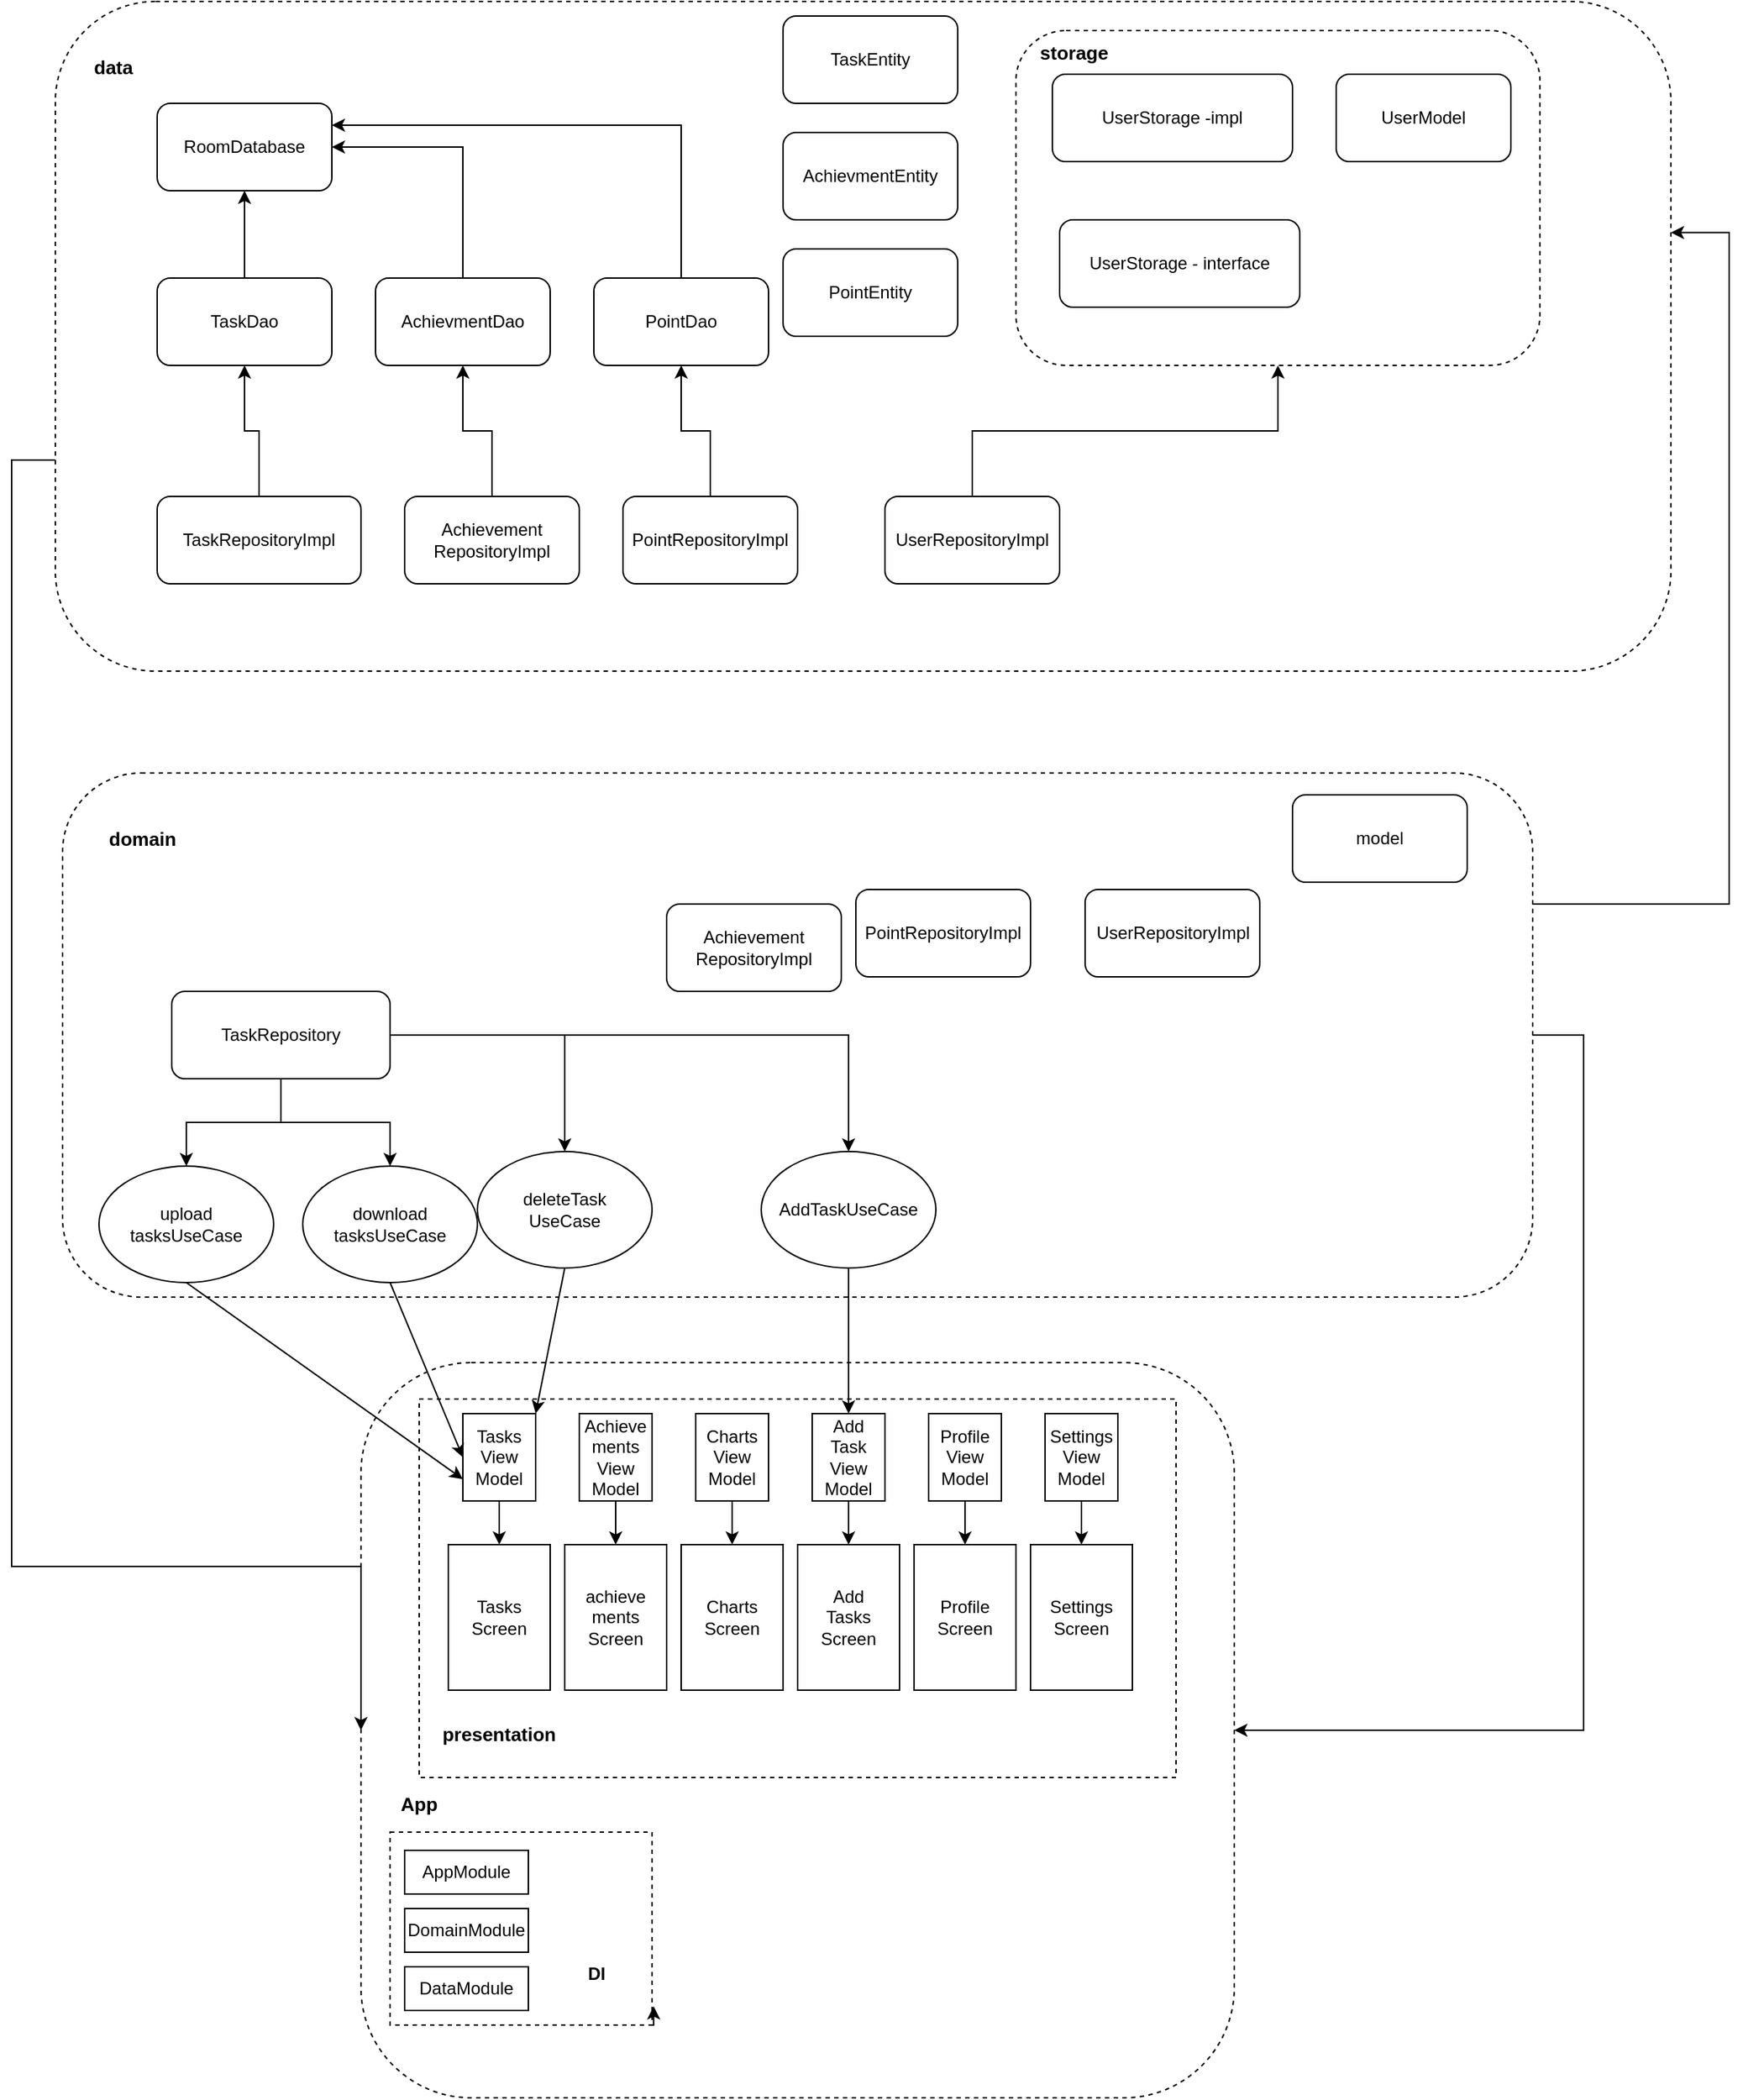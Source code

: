 <mxfile version="24.7.8">
  <diagram id="cwIRp_KXKwPp0aOuLG4Q" name="Страница — 1">
    <mxGraphModel dx="1793" dy="5736" grid="1" gridSize="10" guides="1" tooltips="1" connect="1" arrows="1" fold="1" page="1" pageScale="1" pageWidth="3300" pageHeight="4681" math="0" shadow="0">
      <root>
        <mxCell id="0" />
        <mxCell id="1" parent="0" />
        <mxCell id="tZ8Ya-4mFZi0hfj2rR8u-3" value="" style="rounded=1;whiteSpace=wrap;html=1;dashed=1;" parent="1" vertex="1">
          <mxGeometry x="360" y="805" width="600" height="505" as="geometry" />
        </mxCell>
        <mxCell id="YRH8JHqfD0DxMbFeHIv--7" value="" style="rounded=0;whiteSpace=wrap;html=1;dashed=1;strokeWidth=1;perimeterSpacing=0;" parent="1" vertex="1">
          <mxGeometry x="400" y="830" width="520" height="260" as="geometry" />
        </mxCell>
        <mxCell id="tZ8Ya-4mFZi0hfj2rR8u-40" style="edgeStyle=orthogonalEdgeStyle;rounded=0;orthogonalLoop=1;jettySize=auto;html=1;entryX=1;entryY=0.5;entryDx=0;entryDy=0;" parent="1" source="tZ8Ya-4mFZi0hfj2rR8u-1" target="tZ8Ya-4mFZi0hfj2rR8u-3" edge="1">
          <mxGeometry relative="1" as="geometry">
            <Array as="points">
              <mxPoint x="1200" y="580" />
              <mxPoint x="1200" y="1058" />
            </Array>
          </mxGeometry>
        </mxCell>
        <mxCell id="tZ8Ya-4mFZi0hfj2rR8u-1" value="" style="rounded=1;whiteSpace=wrap;html=1;dashed=1;" parent="1" vertex="1">
          <mxGeometry x="155" y="400" width="1010" height="360" as="geometry" />
        </mxCell>
        <mxCell id="tZ8Ya-4mFZi0hfj2rR8u-41" style="edgeStyle=orthogonalEdgeStyle;rounded=0;orthogonalLoop=1;jettySize=auto;html=1;entryX=0;entryY=0.5;entryDx=0;entryDy=0;" parent="1" source="tZ8Ya-4mFZi0hfj2rR8u-2" target="tZ8Ya-4mFZi0hfj2rR8u-3" edge="1">
          <mxGeometry relative="1" as="geometry">
            <Array as="points">
              <mxPoint x="120" y="185" />
              <mxPoint x="120" y="945" />
            </Array>
          </mxGeometry>
        </mxCell>
        <mxCell id="tZ8Ya-4mFZi0hfj2rR8u-2" value="" style="rounded=1;whiteSpace=wrap;html=1;dashed=1;" parent="1" vertex="1">
          <mxGeometry x="150" y="-130" width="1110" height="460" as="geometry" />
        </mxCell>
        <mxCell id="NZPwfSG9De3y8GBdhfHq-1" style="edgeStyle=orthogonalEdgeStyle;rounded=0;orthogonalLoop=1;jettySize=auto;html=1;exitX=0.5;exitY=1;exitDx=0;exitDy=0;entryX=0.5;entryY=0;entryDx=0;entryDy=0;" parent="1" source="tZ8Ya-4mFZi0hfj2rR8u-4" target="cGKRp5_Mn36SzZ9TuBNz-1" edge="1">
          <mxGeometry relative="1" as="geometry" />
        </mxCell>
        <mxCell id="tZ8Ya-4mFZi0hfj2rR8u-4" value="&lt;div&gt;&lt;span style=&quot;white-space-collapse: preserve;&quot; data-src-align=&quot;0:6&quot; class=&quot;EzKURWReUAB5oZgtQNkl&quot;&gt;Tasks&lt;/span&gt;&lt;/div&gt;&lt;div&gt;View&lt;br&gt;Model&lt;/div&gt;" style="rounded=0;whiteSpace=wrap;html=1;" parent="1" vertex="1">
          <mxGeometry x="430" y="840" width="50" height="60" as="geometry" />
        </mxCell>
        <mxCell id="tZ8Ya-4mFZi0hfj2rR8u-5" value="&lt;font style=&quot;vertical-align: inherit;&quot;&gt;&lt;font style=&quot;vertical-align: inherit;&quot;&gt;Аpp&lt;br&gt;&lt;/font&gt;&lt;/font&gt;" style="text;html=1;strokeColor=none;fillColor=none;align=center;verticalAlign=middle;whiteSpace=wrap;rounded=0;fontStyle=1;fontSize=13;" parent="1" vertex="1">
          <mxGeometry x="370" y="1087.5" width="60" height="40" as="geometry" />
        </mxCell>
        <mxCell id="tZ8Ya-4mFZi0hfj2rR8u-8" value="domain" style="text;html=1;strokeColor=none;fillColor=none;align=center;verticalAlign=middle;whiteSpace=wrap;rounded=0;fontStyle=1;fontSize=13;" parent="1" vertex="1">
          <mxGeometry x="170" y="430" width="80" height="30" as="geometry" />
        </mxCell>
        <mxCell id="tZ8Ya-4mFZi0hfj2rR8u-9" value="data" style="text;html=1;strokeColor=none;fillColor=none;align=center;verticalAlign=middle;whiteSpace=wrap;rounded=0;fontStyle=1;fontSize=13;" parent="1" vertex="1">
          <mxGeometry x="160" y="-100" width="60" height="30" as="geometry" />
        </mxCell>
        <mxCell id="tZ8Ya-4mFZi0hfj2rR8u-10" value="&lt;span style=&quot;white-space-collapse: preserve;&quot; data-src-align=&quot;0:8&quot; class=&quot;EzKURWReUAB5oZgtQNkl&quot;&gt;upload&lt;/span&gt;&lt;div&gt;&lt;span style=&quot;white-space-collapse: preserve;&quot; data-src-align=&quot;12:8&quot; class=&quot;EzKURWReUAB5oZgtQNkl&quot;&gt;tasksUseCase&lt;/span&gt;&lt;/div&gt;" style="ellipse;whiteSpace=wrap;html=1;" parent="1" vertex="1">
          <mxGeometry x="180" y="670" width="120" height="80" as="geometry" />
        </mxCell>
        <mxCell id="tZ8Ya-4mFZi0hfj2rR8u-11" value="&lt;span style=&quot;white-space-collapse: preserve;&quot; data-src-align=&quot;31:4&quot; class=&quot;EzKURWReUAB5oZgtQNkl&quot;&gt;&lt;span data-src-align=&quot;0:6&quot; class=&quot;EzKURWReUAB5oZgtQNkl&quot;&gt;&lt;span data-src-align=&quot;0:7&quot; class=&quot;EzKURWReUAB5oZgtQNkl&quot;&gt;download&lt;/span&gt; tasks&lt;/span&gt;UseCase&lt;/span&gt;" style="ellipse;whiteSpace=wrap;html=1;" parent="1" vertex="1">
          <mxGeometry x="320" y="670" width="120" height="80" as="geometry" />
        </mxCell>
        <mxCell id="tZ8Ya-4mFZi0hfj2rR8u-17" value="" style="endArrow=classic;html=1;rounded=0;exitX=0.5;exitY=1;exitDx=0;exitDy=0;entryX=0;entryY=0.75;entryDx=0;entryDy=0;" parent="1" source="tZ8Ya-4mFZi0hfj2rR8u-10" target="tZ8Ya-4mFZi0hfj2rR8u-4" edge="1">
          <mxGeometry width="50" height="50" relative="1" as="geometry">
            <mxPoint x="700" y="750" as="sourcePoint" />
            <mxPoint x="750" y="700" as="targetPoint" />
          </mxGeometry>
        </mxCell>
        <mxCell id="tZ8Ya-4mFZi0hfj2rR8u-18" value="" style="endArrow=classic;html=1;rounded=0;exitX=0.5;exitY=1;exitDx=0;exitDy=0;entryX=0;entryY=0.5;entryDx=0;entryDy=0;" parent="1" source="tZ8Ya-4mFZi0hfj2rR8u-11" target="tZ8Ya-4mFZi0hfj2rR8u-4" edge="1">
          <mxGeometry width="50" height="50" relative="1" as="geometry">
            <mxPoint x="700" y="750" as="sourcePoint" />
            <mxPoint x="750" y="700" as="targetPoint" />
          </mxGeometry>
        </mxCell>
        <mxCell id="tZ8Ya-4mFZi0hfj2rR8u-26" style="edgeStyle=orthogonalEdgeStyle;rounded=0;orthogonalLoop=1;jettySize=auto;html=1;" parent="1" source="tZ8Ya-4mFZi0hfj2rR8u-24" target="tZ8Ya-4mFZi0hfj2rR8u-10" edge="1">
          <mxGeometry relative="1" as="geometry" />
        </mxCell>
        <mxCell id="tZ8Ya-4mFZi0hfj2rR8u-27" style="edgeStyle=orthogonalEdgeStyle;rounded=0;orthogonalLoop=1;jettySize=auto;html=1;" parent="1" source="tZ8Ya-4mFZi0hfj2rR8u-24" target="tZ8Ya-4mFZi0hfj2rR8u-11" edge="1">
          <mxGeometry relative="1" as="geometry" />
        </mxCell>
        <mxCell id="eqSFq4JWVnyqT5bBwnX6-21" style="edgeStyle=orthogonalEdgeStyle;rounded=0;orthogonalLoop=1;jettySize=auto;html=1;exitX=1;exitY=0.5;exitDx=0;exitDy=0;entryX=0.5;entryY=0;entryDx=0;entryDy=0;" parent="1" source="tZ8Ya-4mFZi0hfj2rR8u-24" target="eqSFq4JWVnyqT5bBwnX6-19" edge="1">
          <mxGeometry relative="1" as="geometry" />
        </mxCell>
        <mxCell id="tZ8Ya-4mFZi0hfj2rR8u-24" value="TaskRepository" style="rounded=1;whiteSpace=wrap;html=1;" parent="1" vertex="1">
          <mxGeometry x="230" y="550" width="150" height="60" as="geometry" />
        </mxCell>
        <mxCell id="tZ8Ya-4mFZi0hfj2rR8u-28" value="model" style="rounded=1;whiteSpace=wrap;html=1;" parent="1" vertex="1">
          <mxGeometry x="1000" y="415" width="120" height="60" as="geometry" />
        </mxCell>
        <mxCell id="tZ8Ya-4mFZi0hfj2rR8u-30" value="" style="rounded=1;whiteSpace=wrap;html=1;dashed=1;" parent="1" vertex="1">
          <mxGeometry x="810" y="-110" width="360" height="230" as="geometry" />
        </mxCell>
        <mxCell id="tZ8Ya-4mFZi0hfj2rR8u-32" value="storage" style="text;html=1;strokeColor=none;fillColor=none;align=center;verticalAlign=middle;whiteSpace=wrap;rounded=0;fontStyle=1;fontSize=13;" parent="1" vertex="1">
          <mxGeometry x="820" y="-110" width="60" height="30" as="geometry" />
        </mxCell>
        <mxCell id="tZ8Ya-4mFZi0hfj2rR8u-33" value="UserStorage - interface" style="rounded=1;whiteSpace=wrap;html=1;" parent="1" vertex="1">
          <mxGeometry x="840" y="20" width="165" height="60" as="geometry" />
        </mxCell>
        <mxCell id="tZ8Ya-4mFZi0hfj2rR8u-35" value="UserModel" style="rounded=1;whiteSpace=wrap;html=1;" parent="1" vertex="1">
          <mxGeometry x="1030" y="-80" width="120" height="60" as="geometry" />
        </mxCell>
        <mxCell id="tZ8Ya-4mFZi0hfj2rR8u-36" value="UserStorage -impl" style="rounded=1;whiteSpace=wrap;html=1;" parent="1" vertex="1">
          <mxGeometry x="835" y="-80" width="165" height="60" as="geometry" />
        </mxCell>
        <mxCell id="tZ8Ya-4mFZi0hfj2rR8u-39" style="edgeStyle=orthogonalEdgeStyle;rounded=0;orthogonalLoop=1;jettySize=auto;html=1;exitX=1;exitY=0.25;exitDx=0;exitDy=0;entryX=1;entryY=0.345;entryDx=0;entryDy=0;entryPerimeter=0;" parent="1" source="tZ8Ya-4mFZi0hfj2rR8u-1" target="tZ8Ya-4mFZi0hfj2rR8u-2" edge="1">
          <mxGeometry relative="1" as="geometry">
            <Array as="points">
              <mxPoint x="1300" y="490" />
              <mxPoint x="1300" y="29" />
            </Array>
          </mxGeometry>
        </mxCell>
        <mxCell id="cGKRp5_Mn36SzZ9TuBNz-1" value="&lt;div&gt;&lt;span style=&quot;white-space-collapse: preserve; background-color: initial;&quot;&gt;Tasks&lt;/span&gt;&lt;/div&gt;&lt;div&gt;Screen&lt;/div&gt;" style="rounded=0;whiteSpace=wrap;html=1;" parent="1" vertex="1">
          <mxGeometry x="420" y="930" width="70" height="100" as="geometry" />
        </mxCell>
        <mxCell id="YRH8JHqfD0DxMbFeHIv--2" value="" style="rounded=0;whiteSpace=wrap;html=1;dashed=1;" parent="1" vertex="1">
          <mxGeometry x="380" y="1127.5" width="180" height="132.5" as="geometry" />
        </mxCell>
        <mxCell id="YRH8JHqfD0DxMbFeHIv--3" value="&lt;font style=&quot;vertical-align: inherit;&quot;&gt;&lt;font style=&quot;vertical-align: inherit;&quot;&gt;АppModule&lt;/font&gt;&lt;/font&gt;" style="rounded=0;whiteSpace=wrap;html=1;" parent="1" vertex="1">
          <mxGeometry x="390" y="1140" width="85" height="30" as="geometry" />
        </mxCell>
        <mxCell id="YRH8JHqfD0DxMbFeHIv--4" value="&lt;font style=&quot;vertical-align: inherit;&quot;&gt;&lt;font style=&quot;vertical-align: inherit;&quot;&gt;&lt;font style=&quot;vertical-align: inherit;&quot;&gt;&lt;font style=&quot;vertical-align: inherit;&quot;&gt;DomainModule&lt;/font&gt;&lt;/font&gt;&lt;/font&gt;&lt;/font&gt;" style="rounded=0;whiteSpace=wrap;html=1;" parent="1" vertex="1">
          <mxGeometry x="390" y="1180" width="85" height="30" as="geometry" />
        </mxCell>
        <mxCell id="YRH8JHqfD0DxMbFeHIv--5" value="&lt;font style=&quot;vertical-align: inherit;&quot;&gt;&lt;font style=&quot;vertical-align: inherit;&quot;&gt;&lt;font style=&quot;vertical-align: inherit;&quot;&gt;&lt;font style=&quot;vertical-align: inherit;&quot;&gt;DataModule&lt;/font&gt;&lt;/font&gt;&lt;/font&gt;&lt;/font&gt;" style="rounded=0;whiteSpace=wrap;html=1;" parent="1" vertex="1">
          <mxGeometry x="390" y="1220" width="85" height="30" as="geometry" />
        </mxCell>
        <mxCell id="YRH8JHqfD0DxMbFeHIv--6" value="&lt;b&gt;&lt;font style=&quot;vertical-align: inherit;&quot;&gt;&lt;font style=&quot;vertical-align: inherit;&quot;&gt;DI&lt;/font&gt;&lt;/font&gt;&lt;/b&gt;" style="text;html=1;strokeColor=none;fillColor=none;align=center;verticalAlign=middle;whiteSpace=wrap;rounded=0;" parent="1" vertex="1">
          <mxGeometry x="492.5" y="1210" width="57.5" height="30" as="geometry" />
        </mxCell>
        <mxCell id="YRH8JHqfD0DxMbFeHIv--8" value="&lt;font style=&quot;vertical-align: inherit;&quot;&gt;&lt;font style=&quot;vertical-align: inherit;&quot;&gt;presentation&lt;br&gt;&lt;/font&gt;&lt;/font&gt;" style="text;html=1;strokeColor=none;fillColor=none;align=center;verticalAlign=middle;whiteSpace=wrap;rounded=0;fontStyle=1;fontSize=13;" parent="1" vertex="1">
          <mxGeometry x="410" y="1040" width="90" height="40" as="geometry" />
        </mxCell>
        <mxCell id="NZPwfSG9De3y8GBdhfHq-2" style="edgeStyle=orthogonalEdgeStyle;rounded=0;orthogonalLoop=1;jettySize=auto;html=1;exitX=1;exitY=1;exitDx=0;exitDy=0;entryX=1.006;entryY=0.903;entryDx=0;entryDy=0;entryPerimeter=0;" parent="1" source="YRH8JHqfD0DxMbFeHIv--2" target="YRH8JHqfD0DxMbFeHIv--2" edge="1">
          <mxGeometry relative="1" as="geometry" />
        </mxCell>
        <mxCell id="eqSFq4JWVnyqT5bBwnX6-9" style="edgeStyle=orthogonalEdgeStyle;rounded=0;orthogonalLoop=1;jettySize=auto;html=1;exitX=0.5;exitY=1;exitDx=0;exitDy=0;" parent="1" source="eqSFq4JWVnyqT5bBwnX6-1" target="eqSFq4JWVnyqT5bBwnX6-2" edge="1">
          <mxGeometry relative="1" as="geometry" />
        </mxCell>
        <mxCell id="eqSFq4JWVnyqT5bBwnX6-1" value="&lt;div&gt;&lt;span style=&quot;white-space-collapse: preserve;&quot;&gt;Achieve&lt;/span&gt;&lt;/div&gt;&lt;div&gt;&lt;span style=&quot;white-space-collapse: preserve;&quot;&gt;ments&lt;/span&gt;&lt;br&gt;&lt;/div&gt;&lt;div&gt;View&lt;br&gt;Model&lt;/div&gt;" style="rounded=0;whiteSpace=wrap;html=1;" parent="1" vertex="1">
          <mxGeometry x="510" y="840" width="50" height="60" as="geometry" />
        </mxCell>
        <mxCell id="eqSFq4JWVnyqT5bBwnX6-2" value="&lt;div&gt;&lt;span style=&quot;white-space-collapse: preserve;&quot;&gt;achieve&lt;/span&gt;&lt;/div&gt;&lt;div&gt;&lt;span style=&quot;white-space-collapse: preserve;&quot;&gt;ments&lt;/span&gt;&lt;br&gt;&lt;/div&gt;&lt;div&gt;Screen&lt;/div&gt;" style="rounded=0;whiteSpace=wrap;html=1;" parent="1" vertex="1">
          <mxGeometry x="500" y="930" width="70" height="100" as="geometry" />
        </mxCell>
        <mxCell id="eqSFq4JWVnyqT5bBwnX6-3" value="&lt;div&gt;&lt;span style=&quot;white-space-collapse: preserve;&quot; data-src-align=&quot;8:7&quot; class=&quot;EzKURWReUAB5oZgtQNkl&quot;&gt;Charts&lt;/span&gt;&lt;br&gt;&lt;/div&gt;&lt;div&gt;Screen&lt;/div&gt;" style="rounded=0;whiteSpace=wrap;html=1;" parent="1" vertex="1">
          <mxGeometry x="580" y="930" width="70" height="100" as="geometry" />
        </mxCell>
        <mxCell id="eqSFq4JWVnyqT5bBwnX6-4" value="&lt;div&gt;&lt;span style=&quot;white-space-collapse: preserve; background-color: initial;&quot;&gt;Add&lt;/span&gt;&lt;/div&gt;&lt;div&gt;&lt;span style=&quot;white-space-collapse: preserve; background-color: initial;&quot;&gt;Tasks&lt;/span&gt;&lt;/div&gt;&lt;div&gt;Screen&lt;/div&gt;" style="rounded=0;whiteSpace=wrap;html=1;" parent="1" vertex="1">
          <mxGeometry x="660" y="930" width="70" height="100" as="geometry" />
        </mxCell>
        <mxCell id="eqSFq4JWVnyqT5bBwnX6-5" value="&lt;div&gt;&lt;span style=&quot;white-space-collapse: preserve;&quot; data-src-align=&quot;0:7&quot; class=&quot;EzKURWReUAB5oZgtQNkl&quot;&gt;Profile&lt;/span&gt;&lt;br&gt;&lt;/div&gt;&lt;div&gt;Screen&lt;/div&gt;" style="rounded=0;whiteSpace=wrap;html=1;" parent="1" vertex="1">
          <mxGeometry x="740" y="930" width="70" height="100" as="geometry" />
        </mxCell>
        <mxCell id="eqSFq4JWVnyqT5bBwnX6-10" style="edgeStyle=orthogonalEdgeStyle;rounded=0;orthogonalLoop=1;jettySize=auto;html=1;exitX=0.5;exitY=1;exitDx=0;exitDy=0;" parent="1" source="eqSFq4JWVnyqT5bBwnX6-6" target="eqSFq4JWVnyqT5bBwnX6-3" edge="1">
          <mxGeometry relative="1" as="geometry" />
        </mxCell>
        <mxCell id="eqSFq4JWVnyqT5bBwnX6-6" value="&lt;div&gt;&lt;span style=&quot;white-space-collapse: preserve;&quot; data-src-align=&quot;8:7&quot; class=&quot;EzKURWReUAB5oZgtQNkl&quot;&gt;Charts&lt;/span&gt;&lt;br&gt;&lt;/div&gt;&lt;div&gt;View&lt;br&gt;Model&lt;/div&gt;" style="rounded=0;whiteSpace=wrap;html=1;" parent="1" vertex="1">
          <mxGeometry x="590" y="840" width="50" height="60" as="geometry" />
        </mxCell>
        <mxCell id="eqSFq4JWVnyqT5bBwnX6-11" style="edgeStyle=orthogonalEdgeStyle;rounded=0;orthogonalLoop=1;jettySize=auto;html=1;exitX=0.5;exitY=1;exitDx=0;exitDy=0;entryX=0.5;entryY=0;entryDx=0;entryDy=0;" parent="1" source="eqSFq4JWVnyqT5bBwnX6-7" target="eqSFq4JWVnyqT5bBwnX6-4" edge="1">
          <mxGeometry relative="1" as="geometry" />
        </mxCell>
        <mxCell id="eqSFq4JWVnyqT5bBwnX6-7" value="&lt;div&gt;&lt;span style=&quot;white-space-collapse: preserve;&quot; data-src-align=&quot;0:6&quot; class=&quot;EzKURWReUAB5oZgtQNkl&quot;&gt;Add&lt;/span&gt;&lt;/div&gt;&lt;div&gt;&lt;span style=&quot;white-space-collapse: preserve;&quot; data-src-align=&quot;0:6&quot; class=&quot;EzKURWReUAB5oZgtQNkl&quot;&gt;Task&lt;/span&gt;&lt;/div&gt;&lt;div&gt;View&lt;br&gt;Model&lt;/div&gt;" style="rounded=0;whiteSpace=wrap;html=1;" parent="1" vertex="1">
          <mxGeometry x="670" y="840" width="50" height="60" as="geometry" />
        </mxCell>
        <mxCell id="eqSFq4JWVnyqT5bBwnX6-12" style="edgeStyle=orthogonalEdgeStyle;rounded=0;orthogonalLoop=1;jettySize=auto;html=1;exitX=0.5;exitY=1;exitDx=0;exitDy=0;entryX=0.5;entryY=0;entryDx=0;entryDy=0;" parent="1" source="eqSFq4JWVnyqT5bBwnX6-8" target="eqSFq4JWVnyqT5bBwnX6-5" edge="1">
          <mxGeometry relative="1" as="geometry" />
        </mxCell>
        <mxCell id="eqSFq4JWVnyqT5bBwnX6-8" value="&lt;div&gt;&lt;span style=&quot;white-space-collapse: preserve;&quot; data-src-align=&quot;0:7&quot; class=&quot;EzKURWReUAB5oZgtQNkl&quot;&gt;Profile&lt;/span&gt;&lt;br&gt;&lt;/div&gt;&lt;div&gt;View&lt;br&gt;Model&lt;/div&gt;" style="rounded=0;whiteSpace=wrap;html=1;" parent="1" vertex="1">
          <mxGeometry x="750" y="840" width="50" height="60" as="geometry" />
        </mxCell>
        <mxCell id="eqSFq4JWVnyqT5bBwnX6-13" value="&lt;div&gt;&lt;span style=&quot;white-space-collapse: preserve;&quot; data-src-align=&quot;0:9&quot; class=&quot;EzKURWReUAB5oZgtQNkl&quot;&gt;Settings&lt;/span&gt;&lt;br&gt;&lt;/div&gt;&lt;div&gt;Screen&lt;/div&gt;" style="rounded=0;whiteSpace=wrap;html=1;" parent="1" vertex="1">
          <mxGeometry x="820" y="930" width="70" height="100" as="geometry" />
        </mxCell>
        <mxCell id="eqSFq4JWVnyqT5bBwnX6-15" style="edgeStyle=orthogonalEdgeStyle;rounded=0;orthogonalLoop=1;jettySize=auto;html=1;exitX=0.5;exitY=1;exitDx=0;exitDy=0;entryX=0.5;entryY=0;entryDx=0;entryDy=0;" parent="1" source="eqSFq4JWVnyqT5bBwnX6-14" target="eqSFq4JWVnyqT5bBwnX6-13" edge="1">
          <mxGeometry relative="1" as="geometry" />
        </mxCell>
        <mxCell id="eqSFq4JWVnyqT5bBwnX6-14" value="&lt;div&gt;&lt;span style=&quot;white-space-collapse: preserve;&quot; data-src-align=&quot;0:9&quot; class=&quot;EzKURWReUAB5oZgtQNkl&quot;&gt;Settings&lt;/span&gt;&lt;br&gt;&lt;/div&gt;&lt;div&gt;View&lt;br&gt;Model&lt;/div&gt;" style="rounded=0;whiteSpace=wrap;html=1;" parent="1" vertex="1">
          <mxGeometry x="830" y="840" width="50" height="60" as="geometry" />
        </mxCell>
        <mxCell id="eqSFq4JWVnyqT5bBwnX6-16" value="AddTaskUseCase" style="ellipse;whiteSpace=wrap;html=1;" parent="1" vertex="1">
          <mxGeometry x="635" y="660" width="120" height="80" as="geometry" />
        </mxCell>
        <mxCell id="eqSFq4JWVnyqT5bBwnX6-18" style="edgeStyle=orthogonalEdgeStyle;rounded=0;orthogonalLoop=1;jettySize=auto;html=1;exitX=1;exitY=0.5;exitDx=0;exitDy=0;entryX=0.5;entryY=0;entryDx=0;entryDy=0;" parent="1" source="tZ8Ya-4mFZi0hfj2rR8u-24" target="eqSFq4JWVnyqT5bBwnX6-16" edge="1">
          <mxGeometry relative="1" as="geometry" />
        </mxCell>
        <mxCell id="eqSFq4JWVnyqT5bBwnX6-19" value="deleteTask&lt;div&gt;UseCase&lt;/div&gt;" style="ellipse;whiteSpace=wrap;html=1;" parent="1" vertex="1">
          <mxGeometry x="440" y="660" width="120" height="80" as="geometry" />
        </mxCell>
        <mxCell id="eqSFq4JWVnyqT5bBwnX6-22" value="" style="endArrow=classic;html=1;rounded=0;entryX=1;entryY=0;entryDx=0;entryDy=0;exitX=0.5;exitY=1;exitDx=0;exitDy=0;" parent="1" source="eqSFq4JWVnyqT5bBwnX6-19" target="tZ8Ya-4mFZi0hfj2rR8u-4" edge="1">
          <mxGeometry width="50" height="50" relative="1" as="geometry">
            <mxPoint x="505" y="740" as="sourcePoint" />
            <mxPoint x="555" y="860" as="targetPoint" />
          </mxGeometry>
        </mxCell>
        <mxCell id="eqSFq4JWVnyqT5bBwnX6-23" value="" style="endArrow=classic;html=1;rounded=0;exitX=0.5;exitY=1;exitDx=0;exitDy=0;entryX=0.5;entryY=0;entryDx=0;entryDy=0;" parent="1" source="eqSFq4JWVnyqT5bBwnX6-16" target="eqSFq4JWVnyqT5bBwnX6-7" edge="1">
          <mxGeometry width="50" height="50" relative="1" as="geometry">
            <mxPoint x="690" y="740" as="sourcePoint" />
            <mxPoint x="740" y="860" as="targetPoint" />
          </mxGeometry>
        </mxCell>
        <mxCell id="h_j9IHKlXpUu8wgHreK--14" style="edgeStyle=orthogonalEdgeStyle;rounded=0;orthogonalLoop=1;jettySize=auto;html=1;exitX=0.5;exitY=0;exitDx=0;exitDy=0;" edge="1" parent="1" source="h_j9IHKlXpUu8wgHreK--3" target="h_j9IHKlXpUu8wgHreK--9">
          <mxGeometry relative="1" as="geometry" />
        </mxCell>
        <mxCell id="h_j9IHKlXpUu8wgHreK--3" value="TaskRepositoryImpl" style="rounded=1;whiteSpace=wrap;html=1;" vertex="1" parent="1">
          <mxGeometry x="220" y="210" width="140" height="60" as="geometry" />
        </mxCell>
        <mxCell id="h_j9IHKlXpUu8wgHreK--15" style="edgeStyle=orthogonalEdgeStyle;rounded=0;orthogonalLoop=1;jettySize=auto;html=1;" edge="1" parent="1" source="h_j9IHKlXpUu8wgHreK--5" target="h_j9IHKlXpUu8wgHreK--11">
          <mxGeometry relative="1" as="geometry" />
        </mxCell>
        <mxCell id="h_j9IHKlXpUu8wgHreK--5" value="&lt;div&gt;Achievement&lt;/div&gt;&lt;div&gt;R&lt;span style=&quot;background-color: initial;&quot;&gt;epositoryImpl&lt;/span&gt;&lt;/div&gt;" style="rounded=1;whiteSpace=wrap;html=1;" vertex="1" parent="1">
          <mxGeometry x="390" y="210" width="120" height="60" as="geometry" />
        </mxCell>
        <mxCell id="h_j9IHKlXpUu8wgHreK--16" style="edgeStyle=orthogonalEdgeStyle;rounded=0;orthogonalLoop=1;jettySize=auto;html=1;exitX=0.5;exitY=0;exitDx=0;exitDy=0;" edge="1" parent="1" source="h_j9IHKlXpUu8wgHreK--6" target="h_j9IHKlXpUu8wgHreK--12">
          <mxGeometry relative="1" as="geometry" />
        </mxCell>
        <mxCell id="h_j9IHKlXpUu8wgHreK--6" value="PointRepositoryImpl" style="rounded=1;whiteSpace=wrap;html=1;" vertex="1" parent="1">
          <mxGeometry x="540" y="210" width="120" height="60" as="geometry" />
        </mxCell>
        <mxCell id="h_j9IHKlXpUu8wgHreK--23" style="edgeStyle=orthogonalEdgeStyle;rounded=0;orthogonalLoop=1;jettySize=auto;html=1;exitX=0.5;exitY=0;exitDx=0;exitDy=0;" edge="1" parent="1" source="h_j9IHKlXpUu8wgHreK--7" target="tZ8Ya-4mFZi0hfj2rR8u-30">
          <mxGeometry relative="1" as="geometry" />
        </mxCell>
        <mxCell id="h_j9IHKlXpUu8wgHreK--7" value="UserRepositoryImpl" style="rounded=1;whiteSpace=wrap;html=1;" vertex="1" parent="1">
          <mxGeometry x="720" y="210" width="120" height="60" as="geometry" />
        </mxCell>
        <mxCell id="h_j9IHKlXpUu8wgHreK--8" value="RoomDatabase" style="rounded=1;whiteSpace=wrap;html=1;" vertex="1" parent="1">
          <mxGeometry x="220" y="-60" width="120" height="60" as="geometry" />
        </mxCell>
        <mxCell id="h_j9IHKlXpUu8wgHreK--17" style="edgeStyle=orthogonalEdgeStyle;rounded=0;orthogonalLoop=1;jettySize=auto;html=1;exitX=0.5;exitY=0;exitDx=0;exitDy=0;" edge="1" parent="1" source="h_j9IHKlXpUu8wgHreK--9" target="h_j9IHKlXpUu8wgHreK--8">
          <mxGeometry relative="1" as="geometry" />
        </mxCell>
        <mxCell id="h_j9IHKlXpUu8wgHreK--9" value="TaskDao" style="rounded=1;whiteSpace=wrap;html=1;" vertex="1" parent="1">
          <mxGeometry x="220" y="60" width="120" height="60" as="geometry" />
        </mxCell>
        <mxCell id="h_j9IHKlXpUu8wgHreK--18" style="edgeStyle=orthogonalEdgeStyle;rounded=0;orthogonalLoop=1;jettySize=auto;html=1;exitX=0.5;exitY=0;exitDx=0;exitDy=0;entryX=1;entryY=0.5;entryDx=0;entryDy=0;" edge="1" parent="1" source="h_j9IHKlXpUu8wgHreK--11" target="h_j9IHKlXpUu8wgHreK--8">
          <mxGeometry relative="1" as="geometry" />
        </mxCell>
        <mxCell id="h_j9IHKlXpUu8wgHreK--11" value="AchievmentDao" style="rounded=1;whiteSpace=wrap;html=1;" vertex="1" parent="1">
          <mxGeometry x="370" y="60" width="120" height="60" as="geometry" />
        </mxCell>
        <mxCell id="h_j9IHKlXpUu8wgHreK--19" style="edgeStyle=orthogonalEdgeStyle;rounded=0;orthogonalLoop=1;jettySize=auto;html=1;exitX=0.5;exitY=0;exitDx=0;exitDy=0;entryX=1;entryY=0.25;entryDx=0;entryDy=0;" edge="1" parent="1" source="h_j9IHKlXpUu8wgHreK--12" target="h_j9IHKlXpUu8wgHreK--8">
          <mxGeometry relative="1" as="geometry" />
        </mxCell>
        <mxCell id="h_j9IHKlXpUu8wgHreK--12" value="PointDao" style="rounded=1;whiteSpace=wrap;html=1;" vertex="1" parent="1">
          <mxGeometry x="520" y="60" width="120" height="60" as="geometry" />
        </mxCell>
        <mxCell id="h_j9IHKlXpUu8wgHreK--20" value="TaskEntity" style="rounded=1;whiteSpace=wrap;html=1;" vertex="1" parent="1">
          <mxGeometry x="650" y="-120" width="120" height="60" as="geometry" />
        </mxCell>
        <mxCell id="h_j9IHKlXpUu8wgHreK--21" value="AchievmentEntity" style="rounded=1;whiteSpace=wrap;html=1;" vertex="1" parent="1">
          <mxGeometry x="650" y="-40" width="120" height="60" as="geometry" />
        </mxCell>
        <mxCell id="h_j9IHKlXpUu8wgHreK--22" value="PointEntity" style="rounded=1;whiteSpace=wrap;html=1;" vertex="1" parent="1">
          <mxGeometry x="650" y="40" width="120" height="60" as="geometry" />
        </mxCell>
        <mxCell id="h_j9IHKlXpUu8wgHreK--25" value="&lt;div&gt;Achievement&lt;/div&gt;&lt;div&gt;R&lt;span style=&quot;background-color: initial;&quot;&gt;epositoryImpl&lt;/span&gt;&lt;/div&gt;" style="rounded=1;whiteSpace=wrap;html=1;" vertex="1" parent="1">
          <mxGeometry x="570" y="490" width="120" height="60" as="geometry" />
        </mxCell>
        <mxCell id="h_j9IHKlXpUu8wgHreK--27" value="PointRepositoryImpl" style="rounded=1;whiteSpace=wrap;html=1;" vertex="1" parent="1">
          <mxGeometry x="700" y="480" width="120" height="60" as="geometry" />
        </mxCell>
        <mxCell id="h_j9IHKlXpUu8wgHreK--28" value="UserRepositoryImpl" style="rounded=1;whiteSpace=wrap;html=1;" vertex="1" parent="1">
          <mxGeometry x="857.5" y="480" width="120" height="60" as="geometry" />
        </mxCell>
      </root>
    </mxGraphModel>
  </diagram>
</mxfile>
